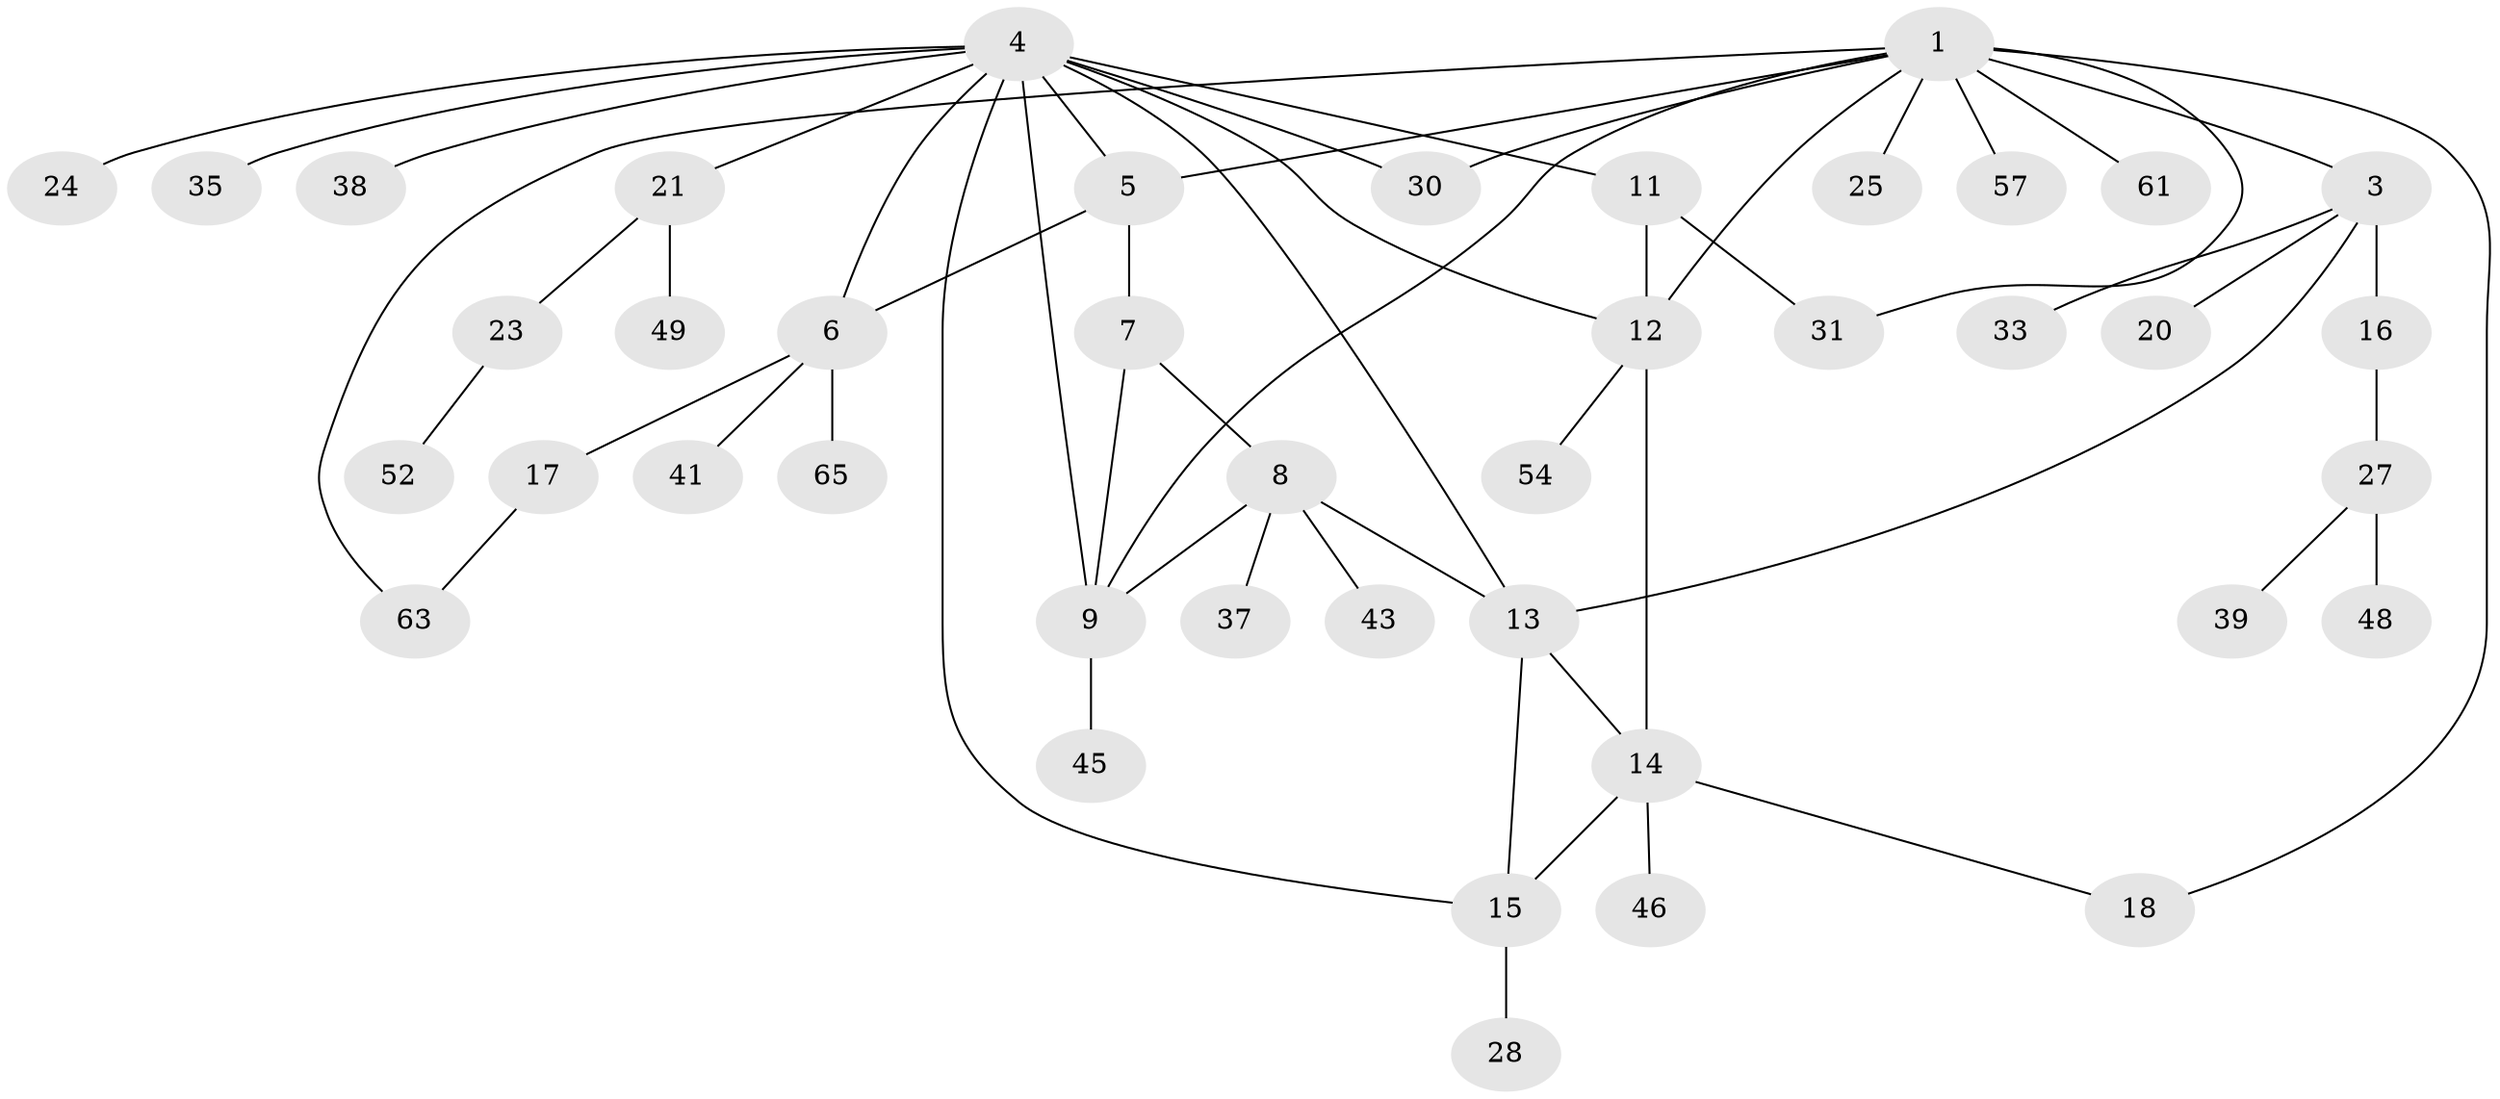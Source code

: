 // original degree distribution, {8: 0.02857142857142857, 6: 0.04285714285714286, 7: 0.02857142857142857, 9: 0.014285714285714285, 4: 0.05714285714285714, 3: 0.1, 5: 0.02857142857142857, 12: 0.014285714285714285, 2: 0.14285714285714285, 1: 0.5428571428571428}
// Generated by graph-tools (version 1.1) at 2025/19/03/04/25 18:19:52]
// undirected, 42 vertices, 56 edges
graph export_dot {
graph [start="1"]
  node [color=gray90,style=filled];
  1 [super="+2"];
  3 [super="+42"];
  4 [super="+53+34+10+19"];
  5;
  6 [super="+29"];
  7;
  8 [super="+62+66"];
  9;
  11 [super="+69"];
  12;
  13 [super="+22+36+55+47"];
  14 [super="+32"];
  15;
  16;
  17 [super="+51"];
  18;
  20;
  21;
  23 [super="+40"];
  24;
  25 [super="+56"];
  27;
  28;
  30;
  31;
  33;
  35;
  37 [super="+70"];
  38;
  39;
  41;
  43;
  45;
  46;
  48;
  49;
  52 [super="+68"];
  54;
  57;
  61;
  63;
  65;
  1 -- 3 [weight=2];
  1 -- 9;
  1 -- 12;
  1 -- 18;
  1 -- 30;
  1 -- 31;
  1 -- 61;
  1 -- 5;
  1 -- 25;
  1 -- 63;
  1 -- 57;
  3 -- 13;
  3 -- 16;
  3 -- 20;
  3 -- 33;
  4 -- 5;
  4 -- 6;
  4 -- 15;
  4 -- 21;
  4 -- 24;
  4 -- 35;
  4 -- 38;
  4 -- 9;
  4 -- 11;
  4 -- 12;
  4 -- 13 [weight=2];
  4 -- 30;
  5 -- 6;
  5 -- 7;
  6 -- 17;
  6 -- 41;
  6 -- 65;
  7 -- 8;
  7 -- 9;
  8 -- 9;
  8 -- 13;
  8 -- 37;
  8 -- 43;
  9 -- 45;
  11 -- 12;
  11 -- 31;
  12 -- 14 [weight=2];
  12 -- 54;
  13 -- 14;
  13 -- 15;
  14 -- 15;
  14 -- 18;
  14 -- 46;
  15 -- 28;
  16 -- 27;
  17 -- 63;
  21 -- 23;
  21 -- 49;
  23 -- 52;
  27 -- 39;
  27 -- 48;
}
